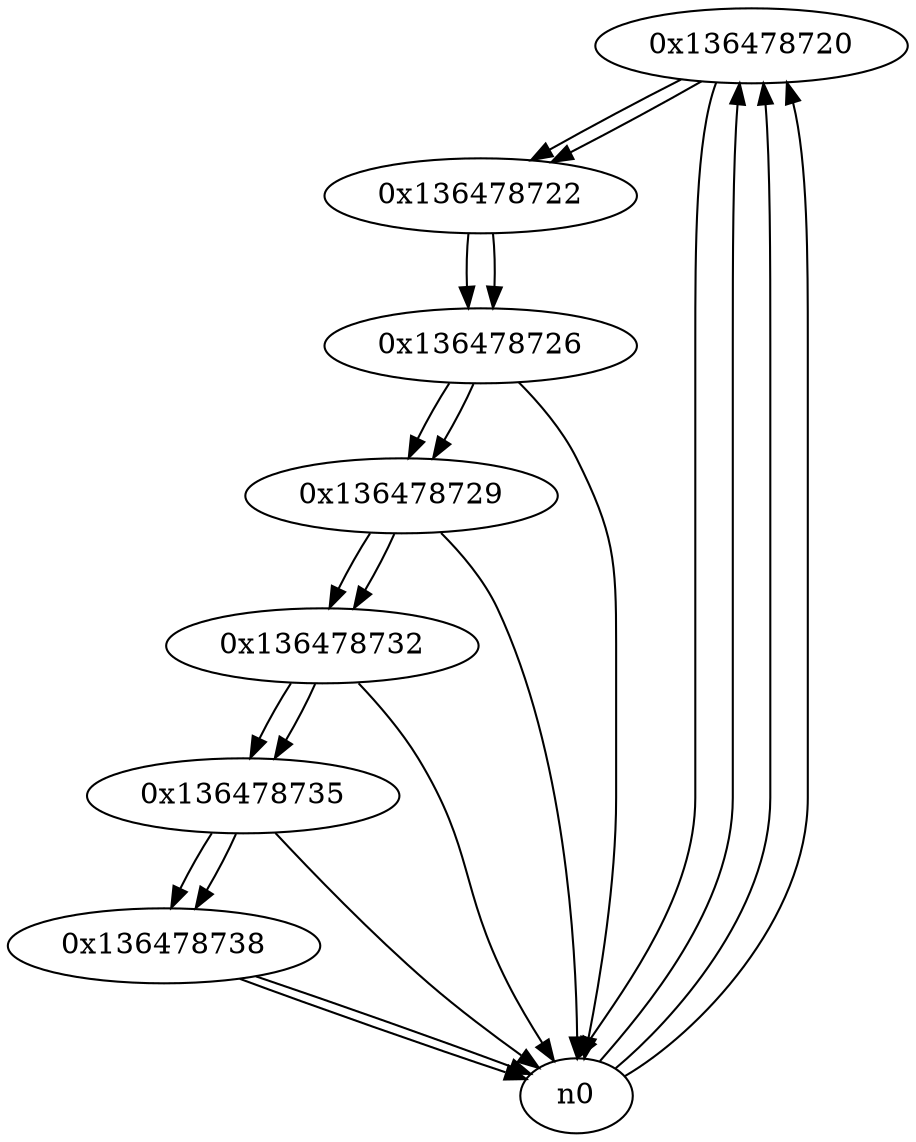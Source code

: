 digraph G{
/* nodes */
  n1 [label="0x136478720"]
  n2 [label="0x136478722"]
  n3 [label="0x136478726"]
  n4 [label="0x136478729"]
  n5 [label="0x136478732"]
  n6 [label="0x136478735"]
  n7 [label="0x136478738"]
/* edges */
n1 -> n2;
n1 -> n0;
n0 -> n1;
n0 -> n1;
n0 -> n1;
n2 -> n3;
n1 -> n2;
n3 -> n4;
n3 -> n0;
n2 -> n3;
n4 -> n5;
n4 -> n0;
n3 -> n4;
n5 -> n6;
n5 -> n0;
n4 -> n5;
n6 -> n7;
n6 -> n0;
n5 -> n6;
n7 -> n0;
n7 -> n0;
n6 -> n7;
}
